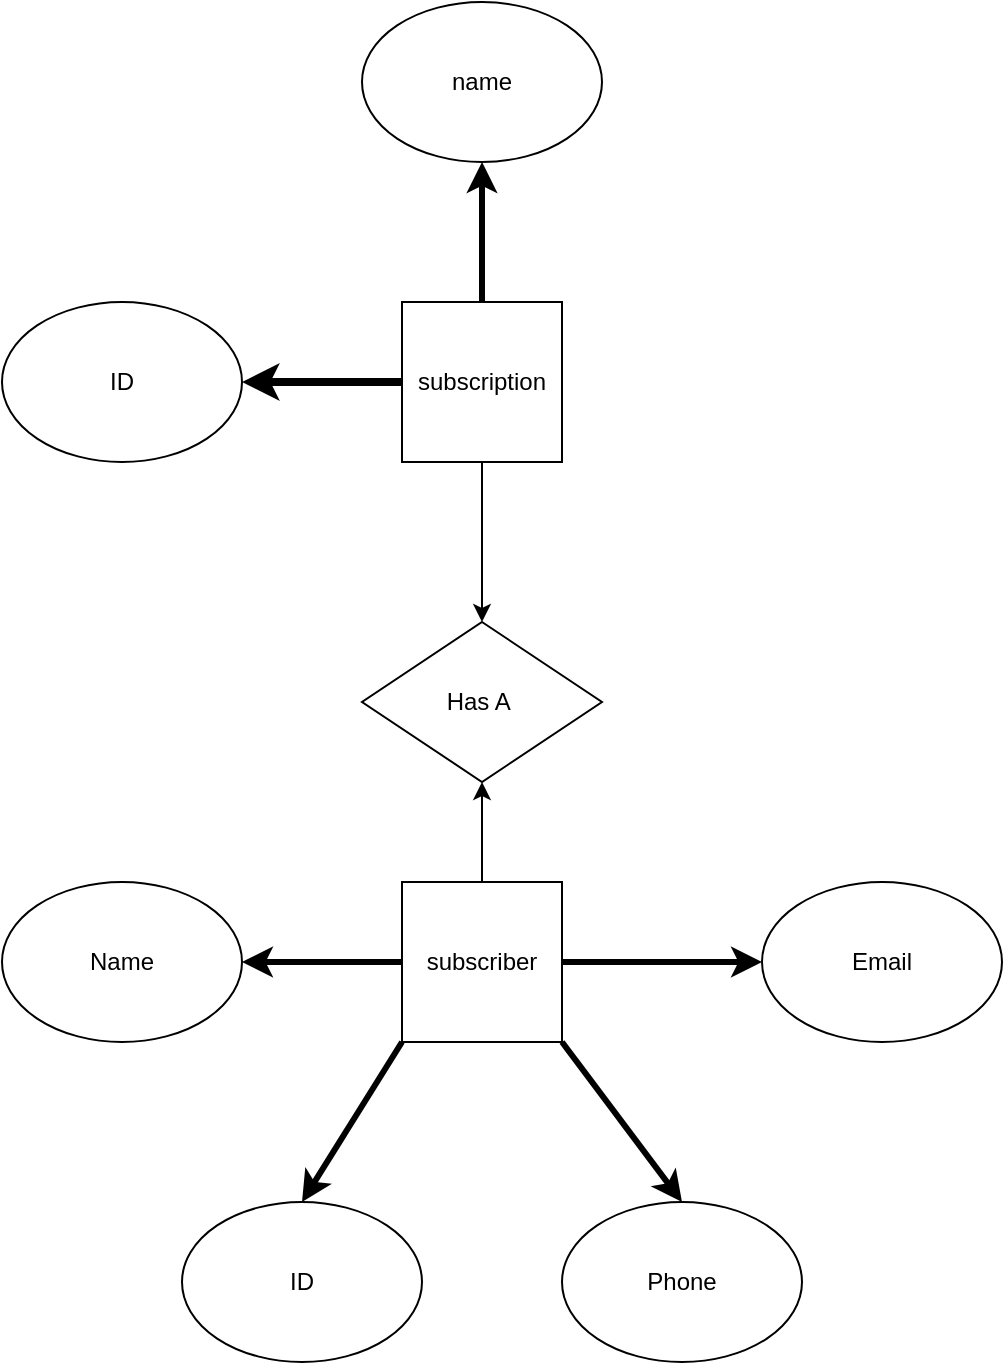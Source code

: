 <mxfile>
    <diagram id="W1MC46fEhh1wT3oqTWg3" name="Page-1">
        <mxGraphModel dx="566" dy="1532" grid="1" gridSize="10" guides="1" tooltips="1" connect="1" arrows="1" fold="1" page="1" pageScale="1" pageWidth="850" pageHeight="1100" math="0" shadow="0">
            <root>
                <mxCell id="0"/>
                <mxCell id="1" parent="0"/>
                <mxCell id="20" style="edgeStyle=none;html=1;exitX=0.5;exitY=0;exitDx=0;exitDy=0;entryX=0.5;entryY=1;entryDx=0;entryDy=0;" parent="1" source="2" target="11" edge="1">
                    <mxGeometry relative="1" as="geometry"/>
                </mxCell>
                <mxCell id="43" value="" style="edgeStyle=none;html=1;endArrow=classic;endFill=1;strokeWidth=3;" parent="1" source="2" target="42" edge="1">
                    <mxGeometry relative="1" as="geometry"/>
                </mxCell>
                <mxCell id="44" style="edgeStyle=none;html=1;exitX=0;exitY=1;exitDx=0;exitDy=0;entryX=0.5;entryY=0;entryDx=0;entryDy=0;endArrow=classic;endFill=1;strokeWidth=3;" edge="1" parent="1" source="2" target="35">
                    <mxGeometry relative="1" as="geometry"/>
                </mxCell>
                <mxCell id="45" style="edgeStyle=none;html=1;exitX=1;exitY=0.5;exitDx=0;exitDy=0;entryX=0;entryY=0.5;entryDx=0;entryDy=0;endArrow=classic;endFill=1;strokeWidth=3;" edge="1" parent="1" source="2" target="25">
                    <mxGeometry relative="1" as="geometry"/>
                </mxCell>
                <mxCell id="47" style="edgeStyle=none;html=1;exitX=1;exitY=1;exitDx=0;exitDy=0;entryX=0.5;entryY=0;entryDx=0;entryDy=0;endArrow=classic;endFill=1;strokeWidth=3;" edge="1" parent="1" source="2" target="46">
                    <mxGeometry relative="1" as="geometry"/>
                </mxCell>
                <mxCell id="2" value="subscriber&lt;br&gt;" style="whiteSpace=wrap;html=1;aspect=fixed;" parent="1" vertex="1">
                    <mxGeometry x="280" y="140" width="80" height="80" as="geometry"/>
                </mxCell>
                <mxCell id="7" value="ID" style="ellipse;whiteSpace=wrap;html=1;" parent="1" vertex="1">
                    <mxGeometry x="80" y="-150" width="120" height="80" as="geometry"/>
                </mxCell>
                <mxCell id="11" value="Has A&amp;nbsp;" style="rhombus;whiteSpace=wrap;html=1;" parent="1" vertex="1">
                    <mxGeometry x="260" y="10" width="120" height="80" as="geometry"/>
                </mxCell>
                <mxCell id="15" style="edgeStyle=none;html=1;exitX=0.5;exitY=0;exitDx=0;exitDy=0;entryX=0.5;entryY=1;entryDx=0;entryDy=0;endArrow=classic;endFill=1;strokeWidth=3;" parent="1" source="12" target="14" edge="1">
                    <mxGeometry relative="1" as="geometry"/>
                </mxCell>
                <mxCell id="16" style="edgeStyle=none;html=1;exitX=0;exitY=0.5;exitDx=0;exitDy=0;entryX=1;entryY=0.5;entryDx=0;entryDy=0;strokeWidth=4;" parent="1" source="12" target="7" edge="1">
                    <mxGeometry relative="1" as="geometry"/>
                </mxCell>
                <mxCell id="18" style="edgeStyle=none;html=1;exitX=0.5;exitY=1;exitDx=0;exitDy=0;entryX=0.5;entryY=0;entryDx=0;entryDy=0;" parent="1" source="12" target="11" edge="1">
                    <mxGeometry relative="1" as="geometry"/>
                </mxCell>
                <mxCell id="12" value="subscription" style="whiteSpace=wrap;html=1;aspect=fixed;" parent="1" vertex="1">
                    <mxGeometry x="280" y="-150" width="80" height="80" as="geometry"/>
                </mxCell>
                <mxCell id="14" value="name" style="ellipse;whiteSpace=wrap;html=1;" parent="1" vertex="1">
                    <mxGeometry x="260" y="-300" width="120" height="80" as="geometry"/>
                </mxCell>
                <mxCell id="25" value="Email" style="ellipse;whiteSpace=wrap;html=1;" parent="1" vertex="1">
                    <mxGeometry x="460" y="140" width="120" height="80" as="geometry"/>
                </mxCell>
                <mxCell id="35" value="ID" style="ellipse;whiteSpace=wrap;html=1;" parent="1" vertex="1">
                    <mxGeometry x="170" y="300" width="120" height="80" as="geometry"/>
                </mxCell>
                <mxCell id="42" value="Name" style="ellipse;whiteSpace=wrap;html=1;" parent="1" vertex="1">
                    <mxGeometry x="80" y="140" width="120" height="80" as="geometry"/>
                </mxCell>
                <mxCell id="46" value="Phone&lt;br&gt;" style="ellipse;whiteSpace=wrap;html=1;" vertex="1" parent="1">
                    <mxGeometry x="360" y="300" width="120" height="80" as="geometry"/>
                </mxCell>
            </root>
        </mxGraphModel>
    </diagram>
</mxfile>